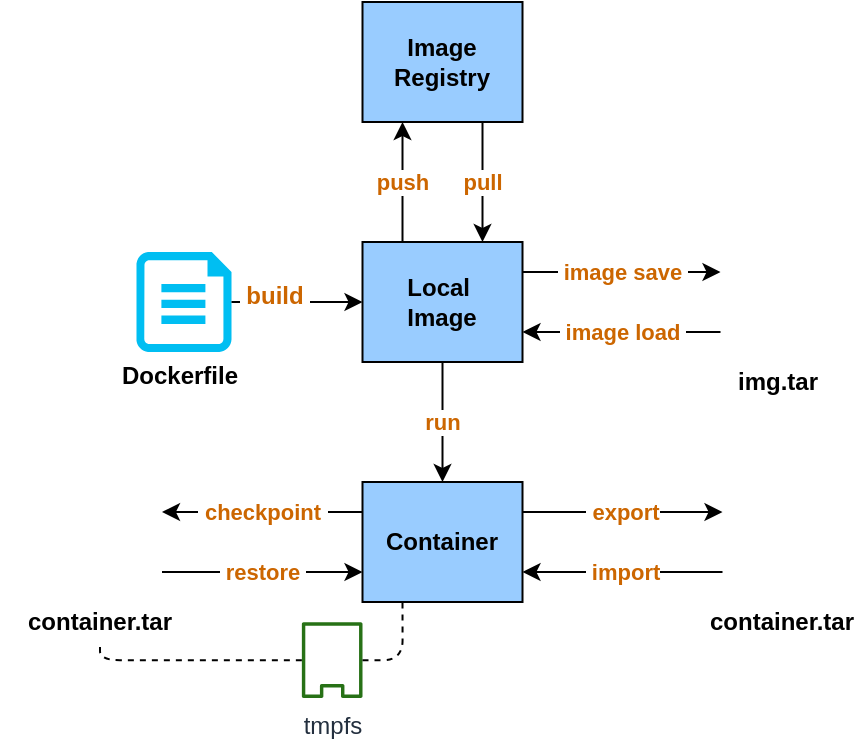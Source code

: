 <mxfile version="12.5.8" type="device"><diagram id="XTazbTH1GmifFSKnJFcZ" name="Page-1"><mxGraphModel dx="1186" dy="565" grid="1" gridSize="10" guides="1" tooltips="1" connect="1" arrows="1" fold="1" page="1" pageScale="1" pageWidth="827" pageHeight="1169" math="0" shadow="0"><root><mxCell id="0"/><mxCell id="1" parent="0"/><mxCell id="UM0-_ni_bq1BCoHs0AS_-3" value="&lt;b&gt;Local&amp;nbsp;&lt;br&gt;Image&lt;/b&gt;" style="rounded=0;whiteSpace=wrap;html=1;fillColor=#99CCFF;" vertex="1" parent="1"><mxGeometry x="321.25" y="200" width="80" height="60" as="geometry"/></mxCell><mxCell id="UM0-_ni_bq1BCoHs0AS_-4" value="&lt;b&gt;Image Registry&lt;/b&gt;" style="rounded=0;whiteSpace=wrap;html=1;fillColor=#99CCFF;" vertex="1" parent="1"><mxGeometry x="321.25" y="80" width="80" height="60" as="geometry"/></mxCell><mxCell id="UM0-_ni_bq1BCoHs0AS_-5" value="&lt;b&gt;Container&lt;/b&gt;" style="rounded=0;whiteSpace=wrap;html=1;fillColor=#99CCFF;" vertex="1" parent="1"><mxGeometry x="321.25" y="320" width="80" height="60" as="geometry"/></mxCell><mxCell id="UM0-_ni_bq1BCoHs0AS_-8" value="" style="group" vertex="1" connectable="0" parent="1"><mxGeometry x="479.25" y="200" width="80" height="80" as="geometry"/></mxCell><mxCell id="UM0-_ni_bq1BCoHs0AS_-6" value="" style="shape=image;html=1;verticalAlign=top;verticalLabelPosition=bottom;labelBackgroundColor=#ffffff;imageAspect=0;aspect=fixed;image=https://cdn3.iconfinder.com/data/icons/dompicon-glyph-file-format-2/256/file-tar-format-type-128.png" vertex="1" parent="UM0-_ni_bq1BCoHs0AS_-8"><mxGeometry x="21" width="60" height="60" as="geometry"/></mxCell><mxCell id="UM0-_ni_bq1BCoHs0AS_-7" value="img.tar" style="text;html=1;strokeColor=none;fillColor=none;align=center;verticalAlign=middle;whiteSpace=wrap;rounded=0;fontStyle=1" vertex="1" parent="UM0-_ni_bq1BCoHs0AS_-8"><mxGeometry x="10" y="60" width="80" height="20" as="geometry"/></mxCell><mxCell id="UM0-_ni_bq1BCoHs0AS_-9" value="" style="group" vertex="1" connectable="0" parent="1"><mxGeometry x="190" y="203" width="80" height="74" as="geometry"/></mxCell><mxCell id="UM0-_ni_bq1BCoHs0AS_-1" value="" style="verticalLabelPosition=bottom;html=1;verticalAlign=top;align=center;strokeColor=none;fillColor=#00BEF2;shape=mxgraph.azure.cloud_services_configuration_file;pointerEvents=1;" vertex="1" parent="UM0-_ni_bq1BCoHs0AS_-9"><mxGeometry x="18.25" y="2" width="47.5" height="50" as="geometry"/></mxCell><mxCell id="UM0-_ni_bq1BCoHs0AS_-2" value="&lt;b&gt;Dockerfile&lt;/b&gt;" style="text;html=1;strokeColor=none;fillColor=none;align=center;verticalAlign=middle;whiteSpace=wrap;rounded=0;" vertex="1" parent="UM0-_ni_bq1BCoHs0AS_-9"><mxGeometry y="54" width="80" height="20" as="geometry"/></mxCell><mxCell id="UM0-_ni_bq1BCoHs0AS_-10" value="&lt;b&gt;&lt;font color=&quot;#cc6600&quot;&gt;push&lt;/font&gt;&lt;/b&gt;" style="endArrow=classic;html=1;entryX=0.25;entryY=1;entryDx=0;entryDy=0;exitX=0.25;exitY=0;exitDx=0;exitDy=0;" edge="1" parent="1" source="UM0-_ni_bq1BCoHs0AS_-3" target="UM0-_ni_bq1BCoHs0AS_-4"><mxGeometry width="50" height="50" relative="1" as="geometry"><mxPoint x="591.25" y="380" as="sourcePoint"/><mxPoint x="641.25" y="330" as="targetPoint"/></mxGeometry></mxCell><mxCell id="UM0-_ni_bq1BCoHs0AS_-11" value="&lt;b&gt;&lt;font color=&quot;#cc6600&quot;&gt;pull&lt;/font&gt;&lt;/b&gt;" style="endArrow=classic;html=1;exitX=0.75;exitY=1;exitDx=0;exitDy=0;entryX=0.75;entryY=0;entryDx=0;entryDy=0;" edge="1" parent="1" source="UM0-_ni_bq1BCoHs0AS_-4" target="UM0-_ni_bq1BCoHs0AS_-3"><mxGeometry width="50" height="50" relative="1" as="geometry"><mxPoint x="441.25" y="170" as="sourcePoint"/><mxPoint x="491.25" y="120" as="targetPoint"/></mxGeometry></mxCell><mxCell id="UM0-_ni_bq1BCoHs0AS_-12" value="&lt;b&gt;&lt;font color=&quot;#cc6600&quot;&gt;&amp;nbsp;image save&amp;nbsp;&lt;/font&gt;&lt;/b&gt;" style="endArrow=classic;html=1;exitX=1;exitY=0.25;exitDx=0;exitDy=0;entryX=0;entryY=0.25;entryDx=0;entryDy=0;" edge="1" parent="1" source="UM0-_ni_bq1BCoHs0AS_-3" target="UM0-_ni_bq1BCoHs0AS_-6"><mxGeometry width="50" height="50" relative="1" as="geometry"><mxPoint x="461.25" y="170" as="sourcePoint"/><mxPoint x="511.25" y="120" as="targetPoint"/></mxGeometry></mxCell><mxCell id="UM0-_ni_bq1BCoHs0AS_-13" value="&lt;b&gt;&lt;font color=&quot;#cc6600&quot;&gt;&amp;nbsp;image load&amp;nbsp;&lt;/font&gt;&lt;/b&gt;" style="endArrow=classic;html=1;entryX=1;entryY=0.75;entryDx=0;entryDy=0;exitX=0;exitY=0.75;exitDx=0;exitDy=0;" edge="1" parent="1" source="UM0-_ni_bq1BCoHs0AS_-6" target="UM0-_ni_bq1BCoHs0AS_-3"><mxGeometry width="50" height="50" relative="1" as="geometry"><mxPoint x="471.25" y="380" as="sourcePoint"/><mxPoint x="521.25" y="330" as="targetPoint"/></mxGeometry></mxCell><mxCell id="UM0-_ni_bq1BCoHs0AS_-14" value="&lt;b&gt;&lt;font color=&quot;#cc6600&quot;&gt;run&lt;/font&gt;&lt;/b&gt;" style="endArrow=classic;html=1;exitX=0.5;exitY=1;exitDx=0;exitDy=0;entryX=0.5;entryY=0;entryDx=0;entryDy=0;" edge="1" parent="1" source="UM0-_ni_bq1BCoHs0AS_-3" target="UM0-_ni_bq1BCoHs0AS_-5"><mxGeometry width="50" height="50" relative="1" as="geometry"><mxPoint x="231.25" y="380" as="sourcePoint"/><mxPoint x="281.25" y="330" as="targetPoint"/></mxGeometry></mxCell><mxCell id="UM0-_ni_bq1BCoHs0AS_-15" value="" style="endArrow=classic;html=1;exitX=1;exitY=0.5;exitDx=0;exitDy=0;exitPerimeter=0;entryX=0;entryY=0.5;entryDx=0;entryDy=0;" edge="1" parent="1" source="UM0-_ni_bq1BCoHs0AS_-1" target="UM0-_ni_bq1BCoHs0AS_-3"><mxGeometry width="50" height="50" relative="1" as="geometry"><mxPoint x="231.25" y="180" as="sourcePoint"/><mxPoint x="281.25" y="130" as="targetPoint"/></mxGeometry></mxCell><mxCell id="UM0-_ni_bq1BCoHs0AS_-16" value="&lt;b&gt;&lt;font color=&quot;#cc6600&quot;&gt;&amp;nbsp;build&amp;nbsp;&lt;/font&gt;&lt;/b&gt;" style="text;html=1;align=center;verticalAlign=middle;resizable=0;points=[];labelBackgroundColor=#ffffff;" vertex="1" connectable="0" parent="UM0-_ni_bq1BCoHs0AS_-15"><mxGeometry x="-0.371" y="3" relative="1" as="geometry"><mxPoint as="offset"/></mxGeometry></mxCell><mxCell id="UM0-_ni_bq1BCoHs0AS_-20" value="" style="group" vertex="1" connectable="0" parent="1"><mxGeometry x="481.25" y="320" width="80" height="80" as="geometry"/></mxCell><mxCell id="UM0-_ni_bq1BCoHs0AS_-21" value="" style="shape=image;html=1;verticalAlign=top;verticalLabelPosition=bottom;labelBackgroundColor=#ffffff;imageAspect=0;aspect=fixed;image=https://cdn3.iconfinder.com/data/icons/dompicon-glyph-file-format-2/256/file-tar-format-type-128.png" vertex="1" parent="UM0-_ni_bq1BCoHs0AS_-20"><mxGeometry x="21" width="60" height="60" as="geometry"/></mxCell><mxCell id="UM0-_ni_bq1BCoHs0AS_-22" value="container.tar" style="text;html=1;strokeColor=none;fillColor=none;align=center;verticalAlign=middle;whiteSpace=wrap;rounded=0;fontStyle=1" vertex="1" parent="UM0-_ni_bq1BCoHs0AS_-20"><mxGeometry x="10" y="60" width="80" height="20" as="geometry"/></mxCell><mxCell id="UM0-_ni_bq1BCoHs0AS_-23" value="&lt;b&gt;&lt;font color=&quot;#cc6600&quot;&gt;&amp;nbsp;export&lt;/font&gt;&lt;/b&gt;" style="endArrow=classic;html=1;exitX=1;exitY=0.25;exitDx=0;exitDy=0;" edge="1" parent="1" source="UM0-_ni_bq1BCoHs0AS_-5"><mxGeometry width="50" height="50" relative="1" as="geometry"><mxPoint x="411.25" y="340" as="sourcePoint"/><mxPoint x="501.25" y="335" as="targetPoint"/></mxGeometry></mxCell><mxCell id="UM0-_ni_bq1BCoHs0AS_-24" value="&lt;b&gt;&lt;font color=&quot;#cc6600&quot;&gt;&amp;nbsp;import&lt;/font&gt;&lt;/b&gt;" style="endArrow=classic;html=1;entryX=1;entryY=0.75;entryDx=0;entryDy=0;" edge="1" parent="1" target="UM0-_ni_bq1BCoHs0AS_-5"><mxGeometry width="50" height="50" relative="1" as="geometry"><mxPoint x="501.25" y="365" as="sourcePoint"/><mxPoint x="411.25" y="370" as="targetPoint"/></mxGeometry></mxCell><mxCell id="UM0-_ni_bq1BCoHs0AS_-25" value="tmpfs&lt;br&gt;" style="outlineConnect=0;fontColor=#232F3E;gradientColor=none;fillColor=#277116;strokeColor=none;dashed=0;verticalLabelPosition=bottom;verticalAlign=top;align=center;html=1;fontSize=12;fontStyle=0;aspect=fixed;pointerEvents=1;shape=mxgraph.aws4.non_cached_volume;" vertex="1" parent="1"><mxGeometry x="290.93" y="390" width="30.32" height="38.15" as="geometry"/></mxCell><mxCell id="UM0-_ni_bq1BCoHs0AS_-27" value="" style="group" vertex="1" connectable="0" parent="1"><mxGeometry x="140" y="320" width="80" height="80" as="geometry"/></mxCell><mxCell id="UM0-_ni_bq1BCoHs0AS_-28" value="" style="shape=image;html=1;verticalAlign=top;verticalLabelPosition=bottom;labelBackgroundColor=#ffffff;imageAspect=0;aspect=fixed;image=https://cdn3.iconfinder.com/data/icons/dompicon-glyph-file-format-2/256/file-tar-format-type-128.png" vertex="1" parent="UM0-_ni_bq1BCoHs0AS_-27"><mxGeometry x="21" width="60" height="60" as="geometry"/></mxCell><mxCell id="UM0-_ni_bq1BCoHs0AS_-29" value="container.tar" style="text;html=1;strokeColor=none;fillColor=none;align=center;verticalAlign=middle;whiteSpace=wrap;rounded=0;fontStyle=1" vertex="1" parent="UM0-_ni_bq1BCoHs0AS_-27"><mxGeometry x="10" y="60" width="80" height="20" as="geometry"/></mxCell><mxCell id="UM0-_ni_bq1BCoHs0AS_-34" value="&lt;font color=&quot;#cc6600&quot;&gt;&lt;b&gt;&amp;nbsp;checkpoint&amp;nbsp;&lt;/b&gt;&lt;/font&gt;" style="endArrow=classic;html=1;entryX=1;entryY=0.25;entryDx=0;entryDy=0;exitX=0;exitY=0.25;exitDx=0;exitDy=0;" edge="1" parent="1" source="UM0-_ni_bq1BCoHs0AS_-5" target="UM0-_ni_bq1BCoHs0AS_-28"><mxGeometry width="50" height="50" relative="1" as="geometry"><mxPoint x="270" y="330" as="sourcePoint"/><mxPoint x="170" y="330" as="targetPoint"/></mxGeometry></mxCell><mxCell id="UM0-_ni_bq1BCoHs0AS_-35" value="&lt;b&gt;&lt;font color=&quot;#cc6600&quot;&gt;&amp;nbsp;restore&amp;nbsp;&lt;/font&gt;&lt;/b&gt;" style="endArrow=classic;html=1;entryX=0;entryY=0.75;entryDx=0;entryDy=0;" edge="1" parent="1" target="UM0-_ni_bq1BCoHs0AS_-5"><mxGeometry width="50" height="50" relative="1" as="geometry"><mxPoint x="221" y="365" as="sourcePoint"/><mxPoint x="321" y="360" as="targetPoint"/></mxGeometry></mxCell><mxCell id="UM0-_ni_bq1BCoHs0AS_-39" value="" style="endArrow=none;dashed=1;html=1;entryX=0.25;entryY=1;entryDx=0;entryDy=0;edgeStyle=orthogonalEdgeStyle;" edge="1" parent="1" source="UM0-_ni_bq1BCoHs0AS_-25" target="UM0-_ni_bq1BCoHs0AS_-5"><mxGeometry width="50" height="50" relative="1" as="geometry"><mxPoint x="320" y="470" as="sourcePoint"/><mxPoint x="370" y="420" as="targetPoint"/></mxGeometry></mxCell><mxCell id="UM0-_ni_bq1BCoHs0AS_-41" value="" style="endArrow=none;dashed=1;html=1;edgeStyle=orthogonalEdgeStyle;" edge="1" parent="1" source="UM0-_ni_bq1BCoHs0AS_-25"><mxGeometry width="50" height="50" relative="1" as="geometry"><mxPoint x="140" y="450" as="sourcePoint"/><mxPoint x="190" y="400" as="targetPoint"/><Array as="points"><mxPoint x="190" y="409"/></Array></mxGeometry></mxCell></root></mxGraphModel></diagram></mxfile>